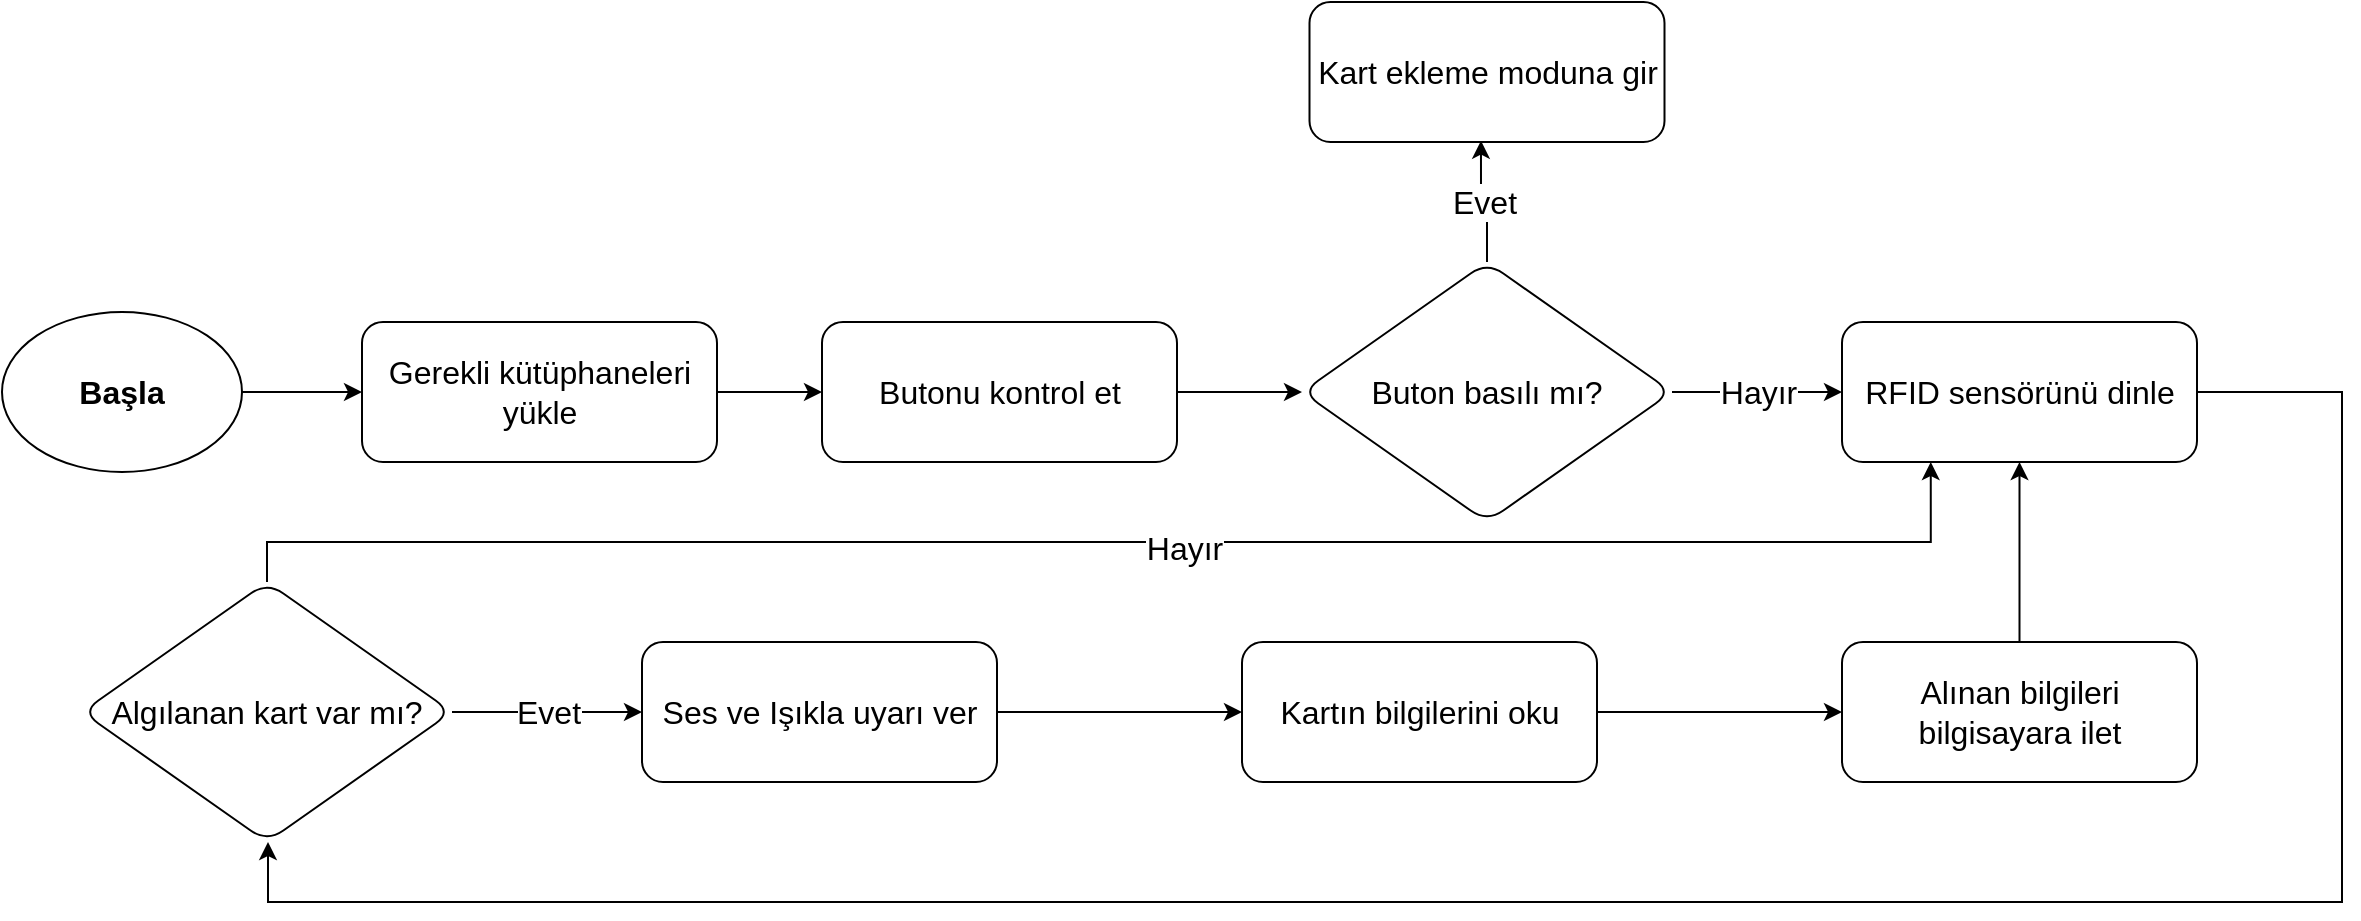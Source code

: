 <mxfile version="20.8.16" type="device"><diagram id="C5RBs43oDa-KdzZeNtuy" name="Page-1"><mxGraphModel dx="1556" dy="1544" grid="1" gridSize="10" guides="1" tooltips="1" connect="1" arrows="1" fold="1" page="1" pageScale="1" pageWidth="700" pageHeight="1000" math="0" shadow="0"><root><mxCell id="WIyWlLk6GJQsqaUBKTNV-0"/><mxCell id="WIyWlLk6GJQsqaUBKTNV-1" parent="WIyWlLk6GJQsqaUBKTNV-0"/><mxCell id="54f07sk9xrJS2-FqHKDM-22" value="" style="edgeStyle=orthogonalEdgeStyle;rounded=0;orthogonalLoop=1;jettySize=auto;html=1;fontSize=16;" parent="WIyWlLk6GJQsqaUBKTNV-1" source="54f07sk9xrJS2-FqHKDM-0" target="54f07sk9xrJS2-FqHKDM-20" edge="1"><mxGeometry relative="1" as="geometry"/></mxCell><mxCell id="54f07sk9xrJS2-FqHKDM-0" value="&lt;b&gt;&lt;font style=&quot;font-size: 16px;&quot;&gt;Başla&lt;/font&gt;&lt;/b&gt;" style="ellipse;whiteSpace=wrap;html=1;" parent="WIyWlLk6GJQsqaUBKTNV-1" vertex="1"><mxGeometry x="180" y="155" width="120" height="80" as="geometry"/></mxCell><mxCell id="NaB5v7TqDNqGQg30ndb9-13" value="Evet" style="edgeStyle=orthogonalEdgeStyle;rounded=0;orthogonalLoop=1;jettySize=auto;html=1;fontSize=16;" edge="1" parent="WIyWlLk6GJQsqaUBKTNV-1" source="54f07sk9xrJS2-FqHKDM-11" target="54f07sk9xrJS2-FqHKDM-30"><mxGeometry relative="1" as="geometry"/></mxCell><mxCell id="NaB5v7TqDNqGQg30ndb9-19" style="edgeStyle=orthogonalEdgeStyle;rounded=0;orthogonalLoop=1;jettySize=auto;html=1;fontSize=16;entryX=0.25;entryY=1;entryDx=0;entryDy=0;" edge="1" parent="WIyWlLk6GJQsqaUBKTNV-1" source="54f07sk9xrJS2-FqHKDM-11" target="54f07sk9xrJS2-FqHKDM-21"><mxGeometry relative="1" as="geometry"><mxPoint x="1140" y="250" as="targetPoint"/><Array as="points"><mxPoint x="313" y="270"/><mxPoint x="1144" y="270"/></Array></mxGeometry></mxCell><mxCell id="NaB5v7TqDNqGQg30ndb9-20" value="Hayır" style="edgeLabel;html=1;align=center;verticalAlign=middle;resizable=0;points=[];fontSize=16;" vertex="1" connectable="0" parent="NaB5v7TqDNqGQg30ndb9-19"><mxGeometry x="0.074" y="-3" relative="1" as="geometry"><mxPoint x="-1" as="offset"/></mxGeometry></mxCell><mxCell id="54f07sk9xrJS2-FqHKDM-11" value="Algılanan kart var mı?" style="rhombus;whiteSpace=wrap;html=1;fontSize=16;rounded=1;" parent="WIyWlLk6GJQsqaUBKTNV-1" vertex="1"><mxGeometry x="220" y="290" width="185" height="130" as="geometry"/></mxCell><mxCell id="NaB5v7TqDNqGQg30ndb9-7" value="" style="edgeStyle=orthogonalEdgeStyle;rounded=0;orthogonalLoop=1;jettySize=auto;html=1;fontSize=16;" edge="1" parent="WIyWlLk6GJQsqaUBKTNV-1" source="54f07sk9xrJS2-FqHKDM-20" target="NaB5v7TqDNqGQg30ndb9-5"><mxGeometry relative="1" as="geometry"/></mxCell><mxCell id="54f07sk9xrJS2-FqHKDM-20" value="Gerekli kütüphaneleri yükle" style="rounded=1;whiteSpace=wrap;html=1;fontSize=16;" parent="WIyWlLk6GJQsqaUBKTNV-1" vertex="1"><mxGeometry x="360" y="160" width="177.5" height="70" as="geometry"/></mxCell><mxCell id="NaB5v7TqDNqGQg30ndb9-16" style="edgeStyle=orthogonalEdgeStyle;rounded=0;orthogonalLoop=1;jettySize=auto;html=1;fontSize=16;entryX=0.5;entryY=1;entryDx=0;entryDy=0;" edge="1" parent="WIyWlLk6GJQsqaUBKTNV-1" source="54f07sk9xrJS2-FqHKDM-21" target="54f07sk9xrJS2-FqHKDM-11"><mxGeometry relative="1" as="geometry"><mxPoint x="230" y="450" as="targetPoint"/><Array as="points"><mxPoint x="1350" y="195"/><mxPoint x="1350" y="450"/><mxPoint x="313" y="450"/><mxPoint x="313" y="420"/></Array></mxGeometry></mxCell><mxCell id="54f07sk9xrJS2-FqHKDM-21" value="RFID sensörünü dinle" style="rounded=1;whiteSpace=wrap;html=1;fontSize=16;" parent="WIyWlLk6GJQsqaUBKTNV-1" vertex="1"><mxGeometry x="1100" y="160" width="177.5" height="70" as="geometry"/></mxCell><mxCell id="NaB5v7TqDNqGQg30ndb9-15" value="" style="edgeStyle=orthogonalEdgeStyle;rounded=0;orthogonalLoop=1;jettySize=auto;html=1;fontSize=16;" edge="1" parent="WIyWlLk6GJQsqaUBKTNV-1" source="54f07sk9xrJS2-FqHKDM-27" target="54f07sk9xrJS2-FqHKDM-32"><mxGeometry relative="1" as="geometry"/></mxCell><mxCell id="54f07sk9xrJS2-FqHKDM-27" value="Kartın bilgilerini oku" style="rounded=1;whiteSpace=wrap;html=1;fontSize=16;" parent="WIyWlLk6GJQsqaUBKTNV-1" vertex="1"><mxGeometry x="800" y="320" width="177.5" height="70" as="geometry"/></mxCell><mxCell id="NaB5v7TqDNqGQg30ndb9-14" value="" style="edgeStyle=orthogonalEdgeStyle;rounded=0;orthogonalLoop=1;jettySize=auto;html=1;fontSize=16;" edge="1" parent="WIyWlLk6GJQsqaUBKTNV-1" source="54f07sk9xrJS2-FqHKDM-30" target="54f07sk9xrJS2-FqHKDM-27"><mxGeometry relative="1" as="geometry"/></mxCell><mxCell id="54f07sk9xrJS2-FqHKDM-30" value="Ses ve Işıkla uyarı ver" style="rounded=1;whiteSpace=wrap;html=1;fontSize=16;" parent="WIyWlLk6GJQsqaUBKTNV-1" vertex="1"><mxGeometry x="500" y="320" width="177.5" height="70" as="geometry"/></mxCell><mxCell id="NaB5v7TqDNqGQg30ndb9-18" value="" style="edgeStyle=orthogonalEdgeStyle;rounded=0;orthogonalLoop=1;jettySize=auto;html=1;fontSize=16;" edge="1" parent="WIyWlLk6GJQsqaUBKTNV-1" source="54f07sk9xrJS2-FqHKDM-32" target="54f07sk9xrJS2-FqHKDM-21"><mxGeometry relative="1" as="geometry"/></mxCell><mxCell id="54f07sk9xrJS2-FqHKDM-32" value="Alınan bilgileri bilgisayara ilet" style="rounded=1;whiteSpace=wrap;html=1;fontSize=16;" parent="WIyWlLk6GJQsqaUBKTNV-1" vertex="1"><mxGeometry x="1100" y="320" width="177.5" height="70" as="geometry"/></mxCell><mxCell id="NaB5v7TqDNqGQg30ndb9-8" value="" style="edgeStyle=orthogonalEdgeStyle;rounded=0;orthogonalLoop=1;jettySize=auto;html=1;fontSize=16;" edge="1" parent="WIyWlLk6GJQsqaUBKTNV-1" source="NaB5v7TqDNqGQg30ndb9-5" target="NaB5v7TqDNqGQg30ndb9-6"><mxGeometry relative="1" as="geometry"/></mxCell><mxCell id="NaB5v7TqDNqGQg30ndb9-5" value="Butonu kontrol et" style="rounded=1;whiteSpace=wrap;html=1;fontSize=16;" vertex="1" parent="WIyWlLk6GJQsqaUBKTNV-1"><mxGeometry x="590" y="160" width="177.5" height="70" as="geometry"/></mxCell><mxCell id="NaB5v7TqDNqGQg30ndb9-11" value="Evet" style="edgeStyle=orthogonalEdgeStyle;rounded=0;orthogonalLoop=1;jettySize=auto;html=1;fontSize=16;entryX=0.483;entryY=0.991;entryDx=0;entryDy=0;entryPerimeter=0;" edge="1" parent="WIyWlLk6GJQsqaUBKTNV-1" source="NaB5v7TqDNqGQg30ndb9-6" target="NaB5v7TqDNqGQg30ndb9-10"><mxGeometry relative="1" as="geometry"><mxPoint x="946.333" y="140" as="targetPoint"/></mxGeometry></mxCell><mxCell id="NaB5v7TqDNqGQg30ndb9-12" value="Hayır" style="edgeStyle=orthogonalEdgeStyle;rounded=0;orthogonalLoop=1;jettySize=auto;html=1;fontSize=16;" edge="1" parent="WIyWlLk6GJQsqaUBKTNV-1" source="NaB5v7TqDNqGQg30ndb9-6" target="54f07sk9xrJS2-FqHKDM-21"><mxGeometry relative="1" as="geometry"/></mxCell><mxCell id="NaB5v7TqDNqGQg30ndb9-6" value="Buton basılı mı?" style="rhombus;whiteSpace=wrap;html=1;fontSize=16;rounded=1;" vertex="1" parent="WIyWlLk6GJQsqaUBKTNV-1"><mxGeometry x="830" y="130" width="185" height="130" as="geometry"/></mxCell><mxCell id="NaB5v7TqDNqGQg30ndb9-10" value="Kart ekleme moduna gir" style="rounded=1;whiteSpace=wrap;html=1;fontSize=16;" vertex="1" parent="WIyWlLk6GJQsqaUBKTNV-1"><mxGeometry x="833.75" width="177.5" height="70" as="geometry"/></mxCell></root></mxGraphModel></diagram></mxfile>